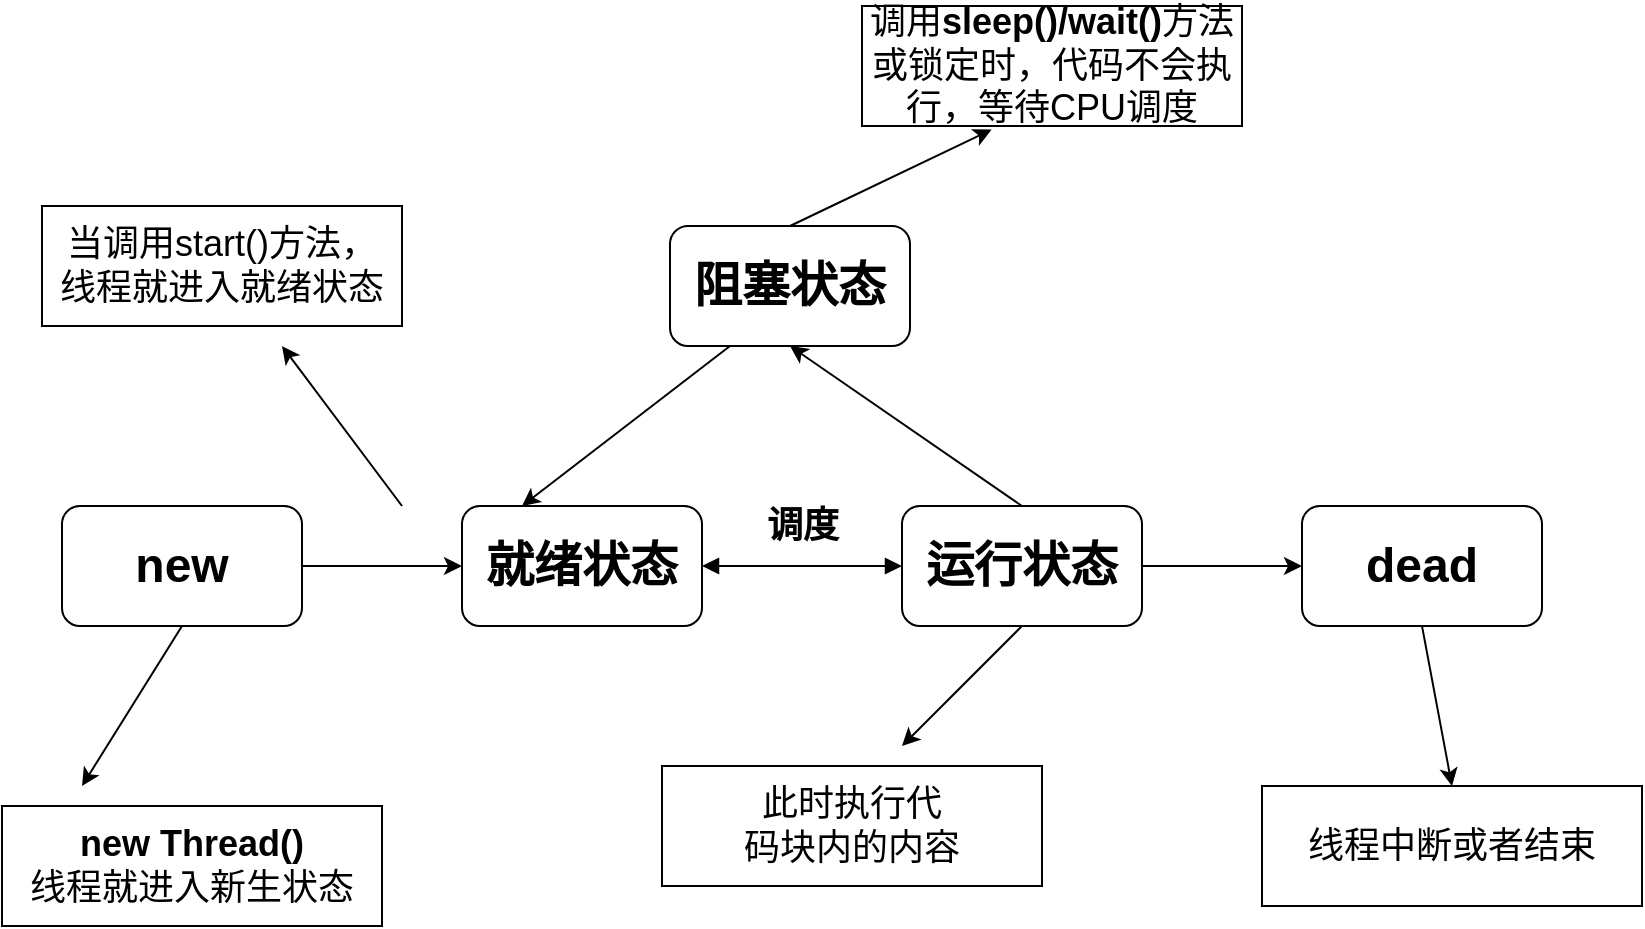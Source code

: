 <mxfile version="15.4.0" type="device"><diagram id="WjlWkHsniGC973ldSEfw" name="第 1 页"><mxGraphModel dx="1264" dy="632" grid="1" gridSize="10" guides="1" tooltips="1" connect="1" arrows="1" fold="1" page="1" pageScale="1" pageWidth="827" pageHeight="1169" math="0" shadow="0"><root><mxCell id="0"/><mxCell id="1" parent="0"/><mxCell id="cfvNQ5R0Ekmm3Unvm7Dn-8" style="edgeStyle=orthogonalEdgeStyle;rounded=0;orthogonalLoop=1;jettySize=auto;html=1;exitX=1;exitY=0.5;exitDx=0;exitDy=0;" edge="1" parent="1" source="cfvNQ5R0Ekmm3Unvm7Dn-3" target="cfvNQ5R0Ekmm3Unvm7Dn-4"><mxGeometry relative="1" as="geometry"/></mxCell><mxCell id="cfvNQ5R0Ekmm3Unvm7Dn-17" style="edgeStyle=none;rounded=0;orthogonalLoop=1;jettySize=auto;html=1;exitX=0.5;exitY=1;exitDx=0;exitDy=0;" edge="1" parent="1" source="cfvNQ5R0Ekmm3Unvm7Dn-3"><mxGeometry relative="1" as="geometry"><mxPoint x="60" y="460" as="targetPoint"/></mxGeometry></mxCell><mxCell id="cfvNQ5R0Ekmm3Unvm7Dn-3" value="&lt;font style=&quot;font-size: 24px&quot;&gt;&lt;b&gt;new&lt;/b&gt;&lt;/font&gt;" style="rounded=1;whiteSpace=wrap;html=1;" vertex="1" parent="1"><mxGeometry x="50" y="320" width="120" height="60" as="geometry"/></mxCell><mxCell id="cfvNQ5R0Ekmm3Unvm7Dn-4" value="&lt;span style=&quot;font-size: 24px&quot;&gt;&lt;b&gt;就绪状态&lt;/b&gt;&lt;/span&gt;" style="rounded=1;whiteSpace=wrap;html=1;" vertex="1" parent="1"><mxGeometry x="250" y="320" width="120" height="60" as="geometry"/></mxCell><mxCell id="cfvNQ5R0Ekmm3Unvm7Dn-12" style="edgeStyle=none;rounded=0;orthogonalLoop=1;jettySize=auto;html=1;exitX=0.25;exitY=1;exitDx=0;exitDy=0;entryX=0.25;entryY=0;entryDx=0;entryDy=0;" edge="1" parent="1" source="cfvNQ5R0Ekmm3Unvm7Dn-5" target="cfvNQ5R0Ekmm3Unvm7Dn-4"><mxGeometry relative="1" as="geometry"/></mxCell><mxCell id="cfvNQ5R0Ekmm3Unvm7Dn-22" style="edgeStyle=none;rounded=0;orthogonalLoop=1;jettySize=auto;html=1;exitX=0.5;exitY=0;exitDx=0;exitDy=0;entryX=0.341;entryY=1.03;entryDx=0;entryDy=0;entryPerimeter=0;" edge="1" parent="1" source="cfvNQ5R0Ekmm3Unvm7Dn-5" target="cfvNQ5R0Ekmm3Unvm7Dn-21"><mxGeometry relative="1" as="geometry"/></mxCell><mxCell id="cfvNQ5R0Ekmm3Unvm7Dn-5" value="&lt;span style=&quot;font-size: 24px&quot;&gt;&lt;b&gt;阻塞状态&lt;/b&gt;&lt;/span&gt;" style="rounded=1;whiteSpace=wrap;html=1;" vertex="1" parent="1"><mxGeometry x="354" y="180" width="120" height="60" as="geometry"/></mxCell><mxCell id="cfvNQ5R0Ekmm3Unvm7Dn-10" style="edgeStyle=orthogonalEdgeStyle;rounded=0;orthogonalLoop=1;jettySize=auto;html=1;exitX=1;exitY=0.5;exitDx=0;exitDy=0;entryX=0;entryY=0.5;entryDx=0;entryDy=0;" edge="1" parent="1" source="cfvNQ5R0Ekmm3Unvm7Dn-6" target="cfvNQ5R0Ekmm3Unvm7Dn-7"><mxGeometry relative="1" as="geometry"/></mxCell><mxCell id="cfvNQ5R0Ekmm3Unvm7Dn-11" style="rounded=0;orthogonalLoop=1;jettySize=auto;html=1;exitX=0.5;exitY=0;exitDx=0;exitDy=0;entryX=0.5;entryY=1;entryDx=0;entryDy=0;" edge="1" parent="1" source="cfvNQ5R0Ekmm3Unvm7Dn-6" target="cfvNQ5R0Ekmm3Unvm7Dn-5"><mxGeometry relative="1" as="geometry"/></mxCell><mxCell id="cfvNQ5R0Ekmm3Unvm7Dn-23" style="edgeStyle=none;rounded=0;orthogonalLoop=1;jettySize=auto;html=1;exitX=0.5;exitY=1;exitDx=0;exitDy=0;" edge="1" parent="1" source="cfvNQ5R0Ekmm3Unvm7Dn-6"><mxGeometry relative="1" as="geometry"><mxPoint x="470" y="440" as="targetPoint"/></mxGeometry></mxCell><mxCell id="cfvNQ5R0Ekmm3Unvm7Dn-6" value="&lt;span style=&quot;font-size: 24px&quot;&gt;&lt;b&gt;运行状态&lt;/b&gt;&lt;/span&gt;" style="rounded=1;whiteSpace=wrap;html=1;" vertex="1" parent="1"><mxGeometry x="470" y="320" width="120" height="60" as="geometry"/></mxCell><mxCell id="cfvNQ5R0Ekmm3Unvm7Dn-20" style="edgeStyle=none;rounded=0;orthogonalLoop=1;jettySize=auto;html=1;exitX=0.5;exitY=1;exitDx=0;exitDy=0;entryX=0.5;entryY=0;entryDx=0;entryDy=0;" edge="1" parent="1" source="cfvNQ5R0Ekmm3Unvm7Dn-7" target="cfvNQ5R0Ekmm3Unvm7Dn-19"><mxGeometry relative="1" as="geometry"/></mxCell><mxCell id="cfvNQ5R0Ekmm3Unvm7Dn-7" value="&lt;span style=&quot;font-size: 24px&quot;&gt;&lt;b&gt;dead&lt;/b&gt;&lt;/span&gt;" style="rounded=1;whiteSpace=wrap;html=1;" vertex="1" parent="1"><mxGeometry x="670" y="320" width="120" height="60" as="geometry"/></mxCell><mxCell id="cfvNQ5R0Ekmm3Unvm7Dn-9" value="" style="endArrow=block;startArrow=block;endFill=1;startFill=1;html=1;rounded=0;edgeStyle=orthogonalEdgeStyle;" edge="1" parent="1"><mxGeometry width="160" relative="1" as="geometry"><mxPoint x="370" y="350" as="sourcePoint"/><mxPoint x="470" y="350" as="targetPoint"/></mxGeometry></mxCell><mxCell id="cfvNQ5R0Ekmm3Unvm7Dn-13" value="&lt;b&gt;&lt;font style=&quot;font-size: 18px&quot;&gt;调度&lt;/font&gt;&lt;/b&gt;" style="text;html=1;align=center;verticalAlign=middle;resizable=0;points=[];autosize=1;strokeColor=none;fillColor=none;" vertex="1" parent="1"><mxGeometry x="395" y="320" width="50" height="20" as="geometry"/></mxCell><mxCell id="cfvNQ5R0Ekmm3Unvm7Dn-14" value="" style="endArrow=classic;html=1;rounded=0;" edge="1" parent="1"><mxGeometry width="50" height="50" relative="1" as="geometry"><mxPoint x="220" y="320" as="sourcePoint"/><mxPoint x="160" y="240" as="targetPoint"/></mxGeometry></mxCell><mxCell id="cfvNQ5R0Ekmm3Unvm7Dn-16" value="&lt;span style=&quot;font-size: 18px&quot;&gt;当调用start()方法，&lt;/span&gt;&lt;br style=&quot;font-size: 18px&quot;&gt;&lt;span style=&quot;font-size: 18px&quot;&gt;线程就进入就绪状态&lt;/span&gt;" style="rounded=0;whiteSpace=wrap;html=1;" vertex="1" parent="1"><mxGeometry x="40" y="170" width="180" height="60" as="geometry"/></mxCell><mxCell id="cfvNQ5R0Ekmm3Unvm7Dn-18" value="&lt;span style=&quot;font-size: 18px&quot;&gt;&lt;b&gt;new Thread()&lt;/b&gt;&lt;/span&gt;&lt;br style=&quot;font-size: 18px&quot;&gt;&lt;span style=&quot;font-size: 18px&quot;&gt;线程就进入新生状态&lt;/span&gt;" style="rounded=0;whiteSpace=wrap;html=1;" vertex="1" parent="1"><mxGeometry x="20" y="470" width="190" height="60" as="geometry"/></mxCell><mxCell id="cfvNQ5R0Ekmm3Unvm7Dn-19" value="&lt;span style=&quot;font-size: 18px&quot;&gt;线程中断或者结束&lt;/span&gt;" style="rounded=0;whiteSpace=wrap;html=1;" vertex="1" parent="1"><mxGeometry x="650" y="460" width="190" height="60" as="geometry"/></mxCell><mxCell id="cfvNQ5R0Ekmm3Unvm7Dn-21" value="&lt;span style=&quot;font-size: 18px&quot;&gt;调用&lt;b&gt;sleep()/wait()&lt;/b&gt;方法&lt;br&gt;或锁定时，代码不会执行，等待CPU调度&lt;br&gt;&lt;/span&gt;" style="rounded=0;whiteSpace=wrap;html=1;" vertex="1" parent="1"><mxGeometry x="450" y="70" width="190" height="60" as="geometry"/></mxCell><mxCell id="cfvNQ5R0Ekmm3Unvm7Dn-24" value="&lt;span style=&quot;font-size: 18px&quot;&gt;此时执行代&lt;br&gt;码块内的内容&lt;br&gt;&lt;/span&gt;" style="rounded=0;whiteSpace=wrap;html=1;" vertex="1" parent="1"><mxGeometry x="350" y="450" width="190" height="60" as="geometry"/></mxCell></root></mxGraphModel></diagram></mxfile>